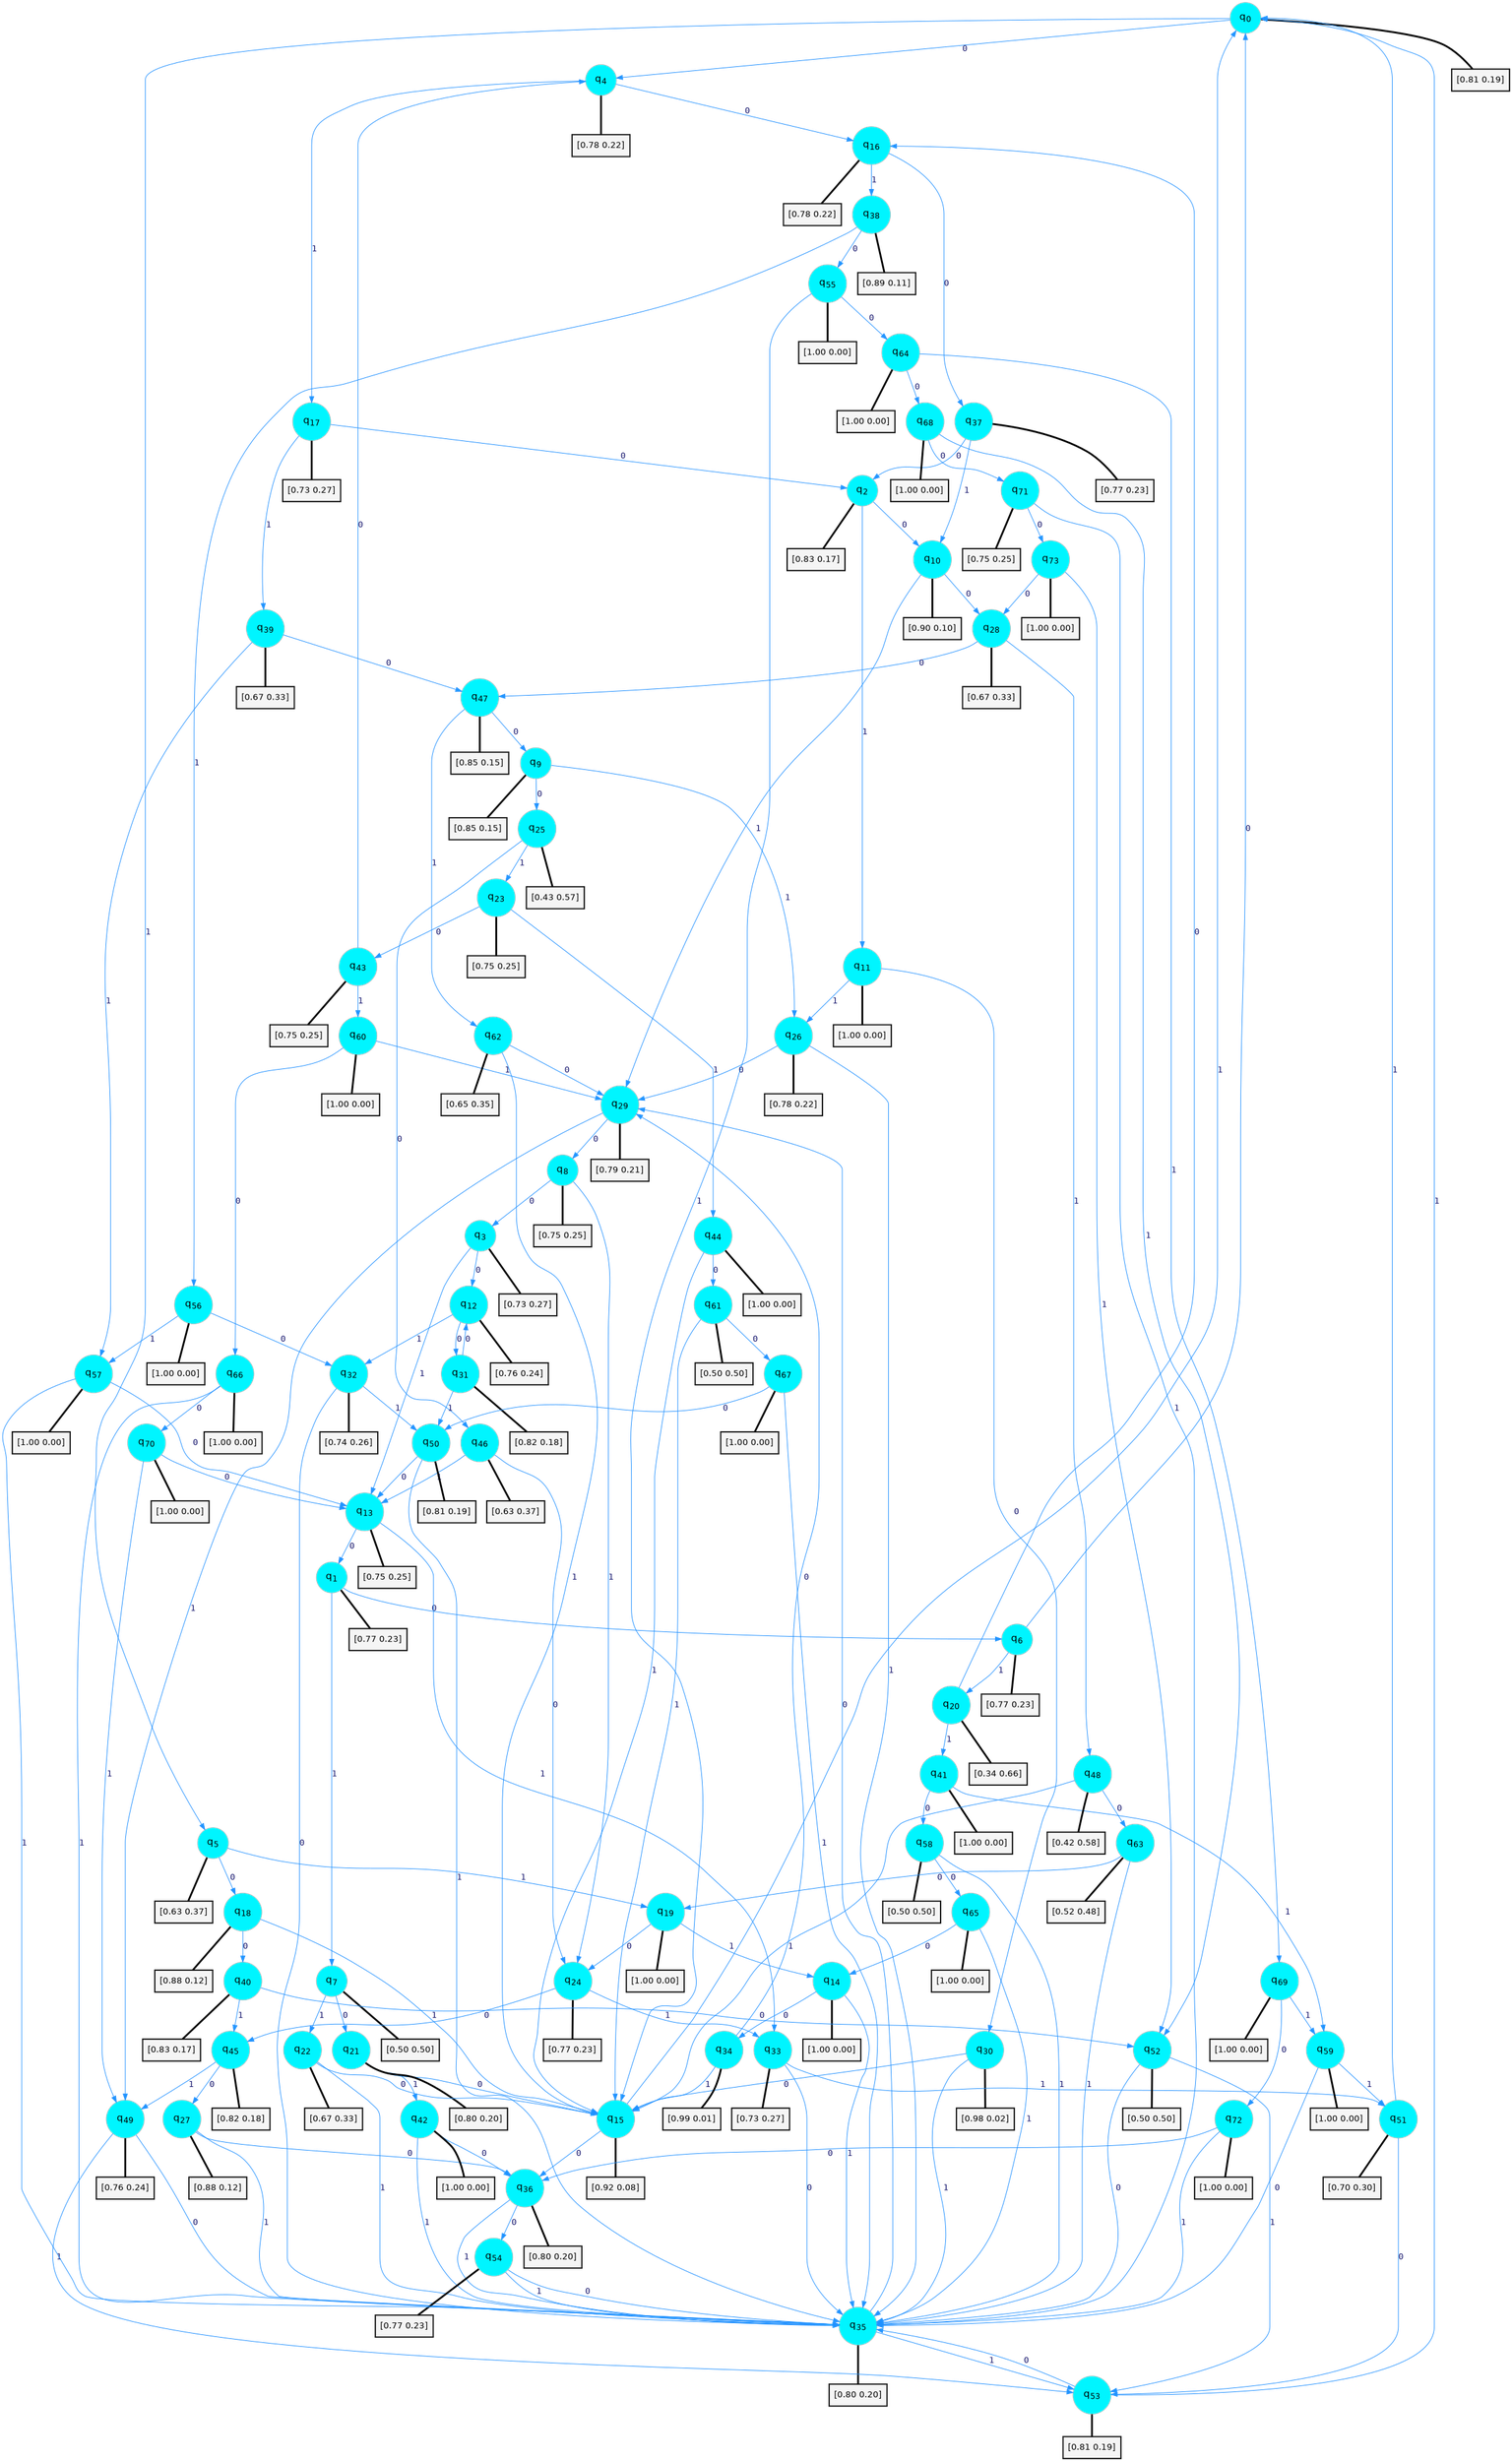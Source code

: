 digraph G {
graph [
bgcolor=transparent, dpi=300, rankdir=TD, size="40,25"];
node [
color=gray, fillcolor=turquoise1, fontcolor=black, fontname=Helvetica, fontsize=16, fontweight=bold, shape=circle, style=filled];
edge [
arrowsize=1, color=dodgerblue1, fontcolor=midnightblue, fontname=courier, fontweight=bold, penwidth=1, style=solid, weight=20];
0[label=<q<SUB>0</SUB>>];
1[label=<q<SUB>1</SUB>>];
2[label=<q<SUB>2</SUB>>];
3[label=<q<SUB>3</SUB>>];
4[label=<q<SUB>4</SUB>>];
5[label=<q<SUB>5</SUB>>];
6[label=<q<SUB>6</SUB>>];
7[label=<q<SUB>7</SUB>>];
8[label=<q<SUB>8</SUB>>];
9[label=<q<SUB>9</SUB>>];
10[label=<q<SUB>10</SUB>>];
11[label=<q<SUB>11</SUB>>];
12[label=<q<SUB>12</SUB>>];
13[label=<q<SUB>13</SUB>>];
14[label=<q<SUB>14</SUB>>];
15[label=<q<SUB>15</SUB>>];
16[label=<q<SUB>16</SUB>>];
17[label=<q<SUB>17</SUB>>];
18[label=<q<SUB>18</SUB>>];
19[label=<q<SUB>19</SUB>>];
20[label=<q<SUB>20</SUB>>];
21[label=<q<SUB>21</SUB>>];
22[label=<q<SUB>22</SUB>>];
23[label=<q<SUB>23</SUB>>];
24[label=<q<SUB>24</SUB>>];
25[label=<q<SUB>25</SUB>>];
26[label=<q<SUB>26</SUB>>];
27[label=<q<SUB>27</SUB>>];
28[label=<q<SUB>28</SUB>>];
29[label=<q<SUB>29</SUB>>];
30[label=<q<SUB>30</SUB>>];
31[label=<q<SUB>31</SUB>>];
32[label=<q<SUB>32</SUB>>];
33[label=<q<SUB>33</SUB>>];
34[label=<q<SUB>34</SUB>>];
35[label=<q<SUB>35</SUB>>];
36[label=<q<SUB>36</SUB>>];
37[label=<q<SUB>37</SUB>>];
38[label=<q<SUB>38</SUB>>];
39[label=<q<SUB>39</SUB>>];
40[label=<q<SUB>40</SUB>>];
41[label=<q<SUB>41</SUB>>];
42[label=<q<SUB>42</SUB>>];
43[label=<q<SUB>43</SUB>>];
44[label=<q<SUB>44</SUB>>];
45[label=<q<SUB>45</SUB>>];
46[label=<q<SUB>46</SUB>>];
47[label=<q<SUB>47</SUB>>];
48[label=<q<SUB>48</SUB>>];
49[label=<q<SUB>49</SUB>>];
50[label=<q<SUB>50</SUB>>];
51[label=<q<SUB>51</SUB>>];
52[label=<q<SUB>52</SUB>>];
53[label=<q<SUB>53</SUB>>];
54[label=<q<SUB>54</SUB>>];
55[label=<q<SUB>55</SUB>>];
56[label=<q<SUB>56</SUB>>];
57[label=<q<SUB>57</SUB>>];
58[label=<q<SUB>58</SUB>>];
59[label=<q<SUB>59</SUB>>];
60[label=<q<SUB>60</SUB>>];
61[label=<q<SUB>61</SUB>>];
62[label=<q<SUB>62</SUB>>];
63[label=<q<SUB>63</SUB>>];
64[label=<q<SUB>64</SUB>>];
65[label=<q<SUB>65</SUB>>];
66[label=<q<SUB>66</SUB>>];
67[label=<q<SUB>67</SUB>>];
68[label=<q<SUB>68</SUB>>];
69[label=<q<SUB>69</SUB>>];
70[label=<q<SUB>70</SUB>>];
71[label=<q<SUB>71</SUB>>];
72[label=<q<SUB>72</SUB>>];
73[label=<q<SUB>73</SUB>>];
74[label="[0.81 0.19]", shape=box,fontcolor=black, fontname=Helvetica, fontsize=14, penwidth=2, fillcolor=whitesmoke,color=black];
75[label="[0.77 0.23]", shape=box,fontcolor=black, fontname=Helvetica, fontsize=14, penwidth=2, fillcolor=whitesmoke,color=black];
76[label="[0.83 0.17]", shape=box,fontcolor=black, fontname=Helvetica, fontsize=14, penwidth=2, fillcolor=whitesmoke,color=black];
77[label="[0.73 0.27]", shape=box,fontcolor=black, fontname=Helvetica, fontsize=14, penwidth=2, fillcolor=whitesmoke,color=black];
78[label="[0.78 0.22]", shape=box,fontcolor=black, fontname=Helvetica, fontsize=14, penwidth=2, fillcolor=whitesmoke,color=black];
79[label="[0.63 0.37]", shape=box,fontcolor=black, fontname=Helvetica, fontsize=14, penwidth=2, fillcolor=whitesmoke,color=black];
80[label="[0.77 0.23]", shape=box,fontcolor=black, fontname=Helvetica, fontsize=14, penwidth=2, fillcolor=whitesmoke,color=black];
81[label="[0.50 0.50]", shape=box,fontcolor=black, fontname=Helvetica, fontsize=14, penwidth=2, fillcolor=whitesmoke,color=black];
82[label="[0.75 0.25]", shape=box,fontcolor=black, fontname=Helvetica, fontsize=14, penwidth=2, fillcolor=whitesmoke,color=black];
83[label="[0.85 0.15]", shape=box,fontcolor=black, fontname=Helvetica, fontsize=14, penwidth=2, fillcolor=whitesmoke,color=black];
84[label="[0.90 0.10]", shape=box,fontcolor=black, fontname=Helvetica, fontsize=14, penwidth=2, fillcolor=whitesmoke,color=black];
85[label="[1.00 0.00]", shape=box,fontcolor=black, fontname=Helvetica, fontsize=14, penwidth=2, fillcolor=whitesmoke,color=black];
86[label="[0.76 0.24]", shape=box,fontcolor=black, fontname=Helvetica, fontsize=14, penwidth=2, fillcolor=whitesmoke,color=black];
87[label="[0.75 0.25]", shape=box,fontcolor=black, fontname=Helvetica, fontsize=14, penwidth=2, fillcolor=whitesmoke,color=black];
88[label="[1.00 0.00]", shape=box,fontcolor=black, fontname=Helvetica, fontsize=14, penwidth=2, fillcolor=whitesmoke,color=black];
89[label="[0.92 0.08]", shape=box,fontcolor=black, fontname=Helvetica, fontsize=14, penwidth=2, fillcolor=whitesmoke,color=black];
90[label="[0.78 0.22]", shape=box,fontcolor=black, fontname=Helvetica, fontsize=14, penwidth=2, fillcolor=whitesmoke,color=black];
91[label="[0.73 0.27]", shape=box,fontcolor=black, fontname=Helvetica, fontsize=14, penwidth=2, fillcolor=whitesmoke,color=black];
92[label="[0.88 0.12]", shape=box,fontcolor=black, fontname=Helvetica, fontsize=14, penwidth=2, fillcolor=whitesmoke,color=black];
93[label="[1.00 0.00]", shape=box,fontcolor=black, fontname=Helvetica, fontsize=14, penwidth=2, fillcolor=whitesmoke,color=black];
94[label="[0.34 0.66]", shape=box,fontcolor=black, fontname=Helvetica, fontsize=14, penwidth=2, fillcolor=whitesmoke,color=black];
95[label="[0.80 0.20]", shape=box,fontcolor=black, fontname=Helvetica, fontsize=14, penwidth=2, fillcolor=whitesmoke,color=black];
96[label="[0.67 0.33]", shape=box,fontcolor=black, fontname=Helvetica, fontsize=14, penwidth=2, fillcolor=whitesmoke,color=black];
97[label="[0.75 0.25]", shape=box,fontcolor=black, fontname=Helvetica, fontsize=14, penwidth=2, fillcolor=whitesmoke,color=black];
98[label="[0.77 0.23]", shape=box,fontcolor=black, fontname=Helvetica, fontsize=14, penwidth=2, fillcolor=whitesmoke,color=black];
99[label="[0.43 0.57]", shape=box,fontcolor=black, fontname=Helvetica, fontsize=14, penwidth=2, fillcolor=whitesmoke,color=black];
100[label="[0.78 0.22]", shape=box,fontcolor=black, fontname=Helvetica, fontsize=14, penwidth=2, fillcolor=whitesmoke,color=black];
101[label="[0.88 0.12]", shape=box,fontcolor=black, fontname=Helvetica, fontsize=14, penwidth=2, fillcolor=whitesmoke,color=black];
102[label="[0.67 0.33]", shape=box,fontcolor=black, fontname=Helvetica, fontsize=14, penwidth=2, fillcolor=whitesmoke,color=black];
103[label="[0.79 0.21]", shape=box,fontcolor=black, fontname=Helvetica, fontsize=14, penwidth=2, fillcolor=whitesmoke,color=black];
104[label="[0.98 0.02]", shape=box,fontcolor=black, fontname=Helvetica, fontsize=14, penwidth=2, fillcolor=whitesmoke,color=black];
105[label="[0.82 0.18]", shape=box,fontcolor=black, fontname=Helvetica, fontsize=14, penwidth=2, fillcolor=whitesmoke,color=black];
106[label="[0.74 0.26]", shape=box,fontcolor=black, fontname=Helvetica, fontsize=14, penwidth=2, fillcolor=whitesmoke,color=black];
107[label="[0.73 0.27]", shape=box,fontcolor=black, fontname=Helvetica, fontsize=14, penwidth=2, fillcolor=whitesmoke,color=black];
108[label="[0.99 0.01]", shape=box,fontcolor=black, fontname=Helvetica, fontsize=14, penwidth=2, fillcolor=whitesmoke,color=black];
109[label="[0.80 0.20]", shape=box,fontcolor=black, fontname=Helvetica, fontsize=14, penwidth=2, fillcolor=whitesmoke,color=black];
110[label="[0.80 0.20]", shape=box,fontcolor=black, fontname=Helvetica, fontsize=14, penwidth=2, fillcolor=whitesmoke,color=black];
111[label="[0.77 0.23]", shape=box,fontcolor=black, fontname=Helvetica, fontsize=14, penwidth=2, fillcolor=whitesmoke,color=black];
112[label="[0.89 0.11]", shape=box,fontcolor=black, fontname=Helvetica, fontsize=14, penwidth=2, fillcolor=whitesmoke,color=black];
113[label="[0.67 0.33]", shape=box,fontcolor=black, fontname=Helvetica, fontsize=14, penwidth=2, fillcolor=whitesmoke,color=black];
114[label="[0.83 0.17]", shape=box,fontcolor=black, fontname=Helvetica, fontsize=14, penwidth=2, fillcolor=whitesmoke,color=black];
115[label="[1.00 0.00]", shape=box,fontcolor=black, fontname=Helvetica, fontsize=14, penwidth=2, fillcolor=whitesmoke,color=black];
116[label="[1.00 0.00]", shape=box,fontcolor=black, fontname=Helvetica, fontsize=14, penwidth=2, fillcolor=whitesmoke,color=black];
117[label="[0.75 0.25]", shape=box,fontcolor=black, fontname=Helvetica, fontsize=14, penwidth=2, fillcolor=whitesmoke,color=black];
118[label="[1.00 0.00]", shape=box,fontcolor=black, fontname=Helvetica, fontsize=14, penwidth=2, fillcolor=whitesmoke,color=black];
119[label="[0.82 0.18]", shape=box,fontcolor=black, fontname=Helvetica, fontsize=14, penwidth=2, fillcolor=whitesmoke,color=black];
120[label="[0.63 0.37]", shape=box,fontcolor=black, fontname=Helvetica, fontsize=14, penwidth=2, fillcolor=whitesmoke,color=black];
121[label="[0.85 0.15]", shape=box,fontcolor=black, fontname=Helvetica, fontsize=14, penwidth=2, fillcolor=whitesmoke,color=black];
122[label="[0.42 0.58]", shape=box,fontcolor=black, fontname=Helvetica, fontsize=14, penwidth=2, fillcolor=whitesmoke,color=black];
123[label="[0.76 0.24]", shape=box,fontcolor=black, fontname=Helvetica, fontsize=14, penwidth=2, fillcolor=whitesmoke,color=black];
124[label="[0.81 0.19]", shape=box,fontcolor=black, fontname=Helvetica, fontsize=14, penwidth=2, fillcolor=whitesmoke,color=black];
125[label="[0.70 0.30]", shape=box,fontcolor=black, fontname=Helvetica, fontsize=14, penwidth=2, fillcolor=whitesmoke,color=black];
126[label="[0.50 0.50]", shape=box,fontcolor=black, fontname=Helvetica, fontsize=14, penwidth=2, fillcolor=whitesmoke,color=black];
127[label="[0.81 0.19]", shape=box,fontcolor=black, fontname=Helvetica, fontsize=14, penwidth=2, fillcolor=whitesmoke,color=black];
128[label="[0.77 0.23]", shape=box,fontcolor=black, fontname=Helvetica, fontsize=14, penwidth=2, fillcolor=whitesmoke,color=black];
129[label="[1.00 0.00]", shape=box,fontcolor=black, fontname=Helvetica, fontsize=14, penwidth=2, fillcolor=whitesmoke,color=black];
130[label="[1.00 0.00]", shape=box,fontcolor=black, fontname=Helvetica, fontsize=14, penwidth=2, fillcolor=whitesmoke,color=black];
131[label="[1.00 0.00]", shape=box,fontcolor=black, fontname=Helvetica, fontsize=14, penwidth=2, fillcolor=whitesmoke,color=black];
132[label="[0.50 0.50]", shape=box,fontcolor=black, fontname=Helvetica, fontsize=14, penwidth=2, fillcolor=whitesmoke,color=black];
133[label="[1.00 0.00]", shape=box,fontcolor=black, fontname=Helvetica, fontsize=14, penwidth=2, fillcolor=whitesmoke,color=black];
134[label="[1.00 0.00]", shape=box,fontcolor=black, fontname=Helvetica, fontsize=14, penwidth=2, fillcolor=whitesmoke,color=black];
135[label="[0.50 0.50]", shape=box,fontcolor=black, fontname=Helvetica, fontsize=14, penwidth=2, fillcolor=whitesmoke,color=black];
136[label="[0.65 0.35]", shape=box,fontcolor=black, fontname=Helvetica, fontsize=14, penwidth=2, fillcolor=whitesmoke,color=black];
137[label="[0.52 0.48]", shape=box,fontcolor=black, fontname=Helvetica, fontsize=14, penwidth=2, fillcolor=whitesmoke,color=black];
138[label="[1.00 0.00]", shape=box,fontcolor=black, fontname=Helvetica, fontsize=14, penwidth=2, fillcolor=whitesmoke,color=black];
139[label="[1.00 0.00]", shape=box,fontcolor=black, fontname=Helvetica, fontsize=14, penwidth=2, fillcolor=whitesmoke,color=black];
140[label="[1.00 0.00]", shape=box,fontcolor=black, fontname=Helvetica, fontsize=14, penwidth=2, fillcolor=whitesmoke,color=black];
141[label="[1.00 0.00]", shape=box,fontcolor=black, fontname=Helvetica, fontsize=14, penwidth=2, fillcolor=whitesmoke,color=black];
142[label="[1.00 0.00]", shape=box,fontcolor=black, fontname=Helvetica, fontsize=14, penwidth=2, fillcolor=whitesmoke,color=black];
143[label="[1.00 0.00]", shape=box,fontcolor=black, fontname=Helvetica, fontsize=14, penwidth=2, fillcolor=whitesmoke,color=black];
144[label="[1.00 0.00]", shape=box,fontcolor=black, fontname=Helvetica, fontsize=14, penwidth=2, fillcolor=whitesmoke,color=black];
145[label="[0.75 0.25]", shape=box,fontcolor=black, fontname=Helvetica, fontsize=14, penwidth=2, fillcolor=whitesmoke,color=black];
146[label="[1.00 0.00]", shape=box,fontcolor=black, fontname=Helvetica, fontsize=14, penwidth=2, fillcolor=whitesmoke,color=black];
147[label="[1.00 0.00]", shape=box,fontcolor=black, fontname=Helvetica, fontsize=14, penwidth=2, fillcolor=whitesmoke,color=black];
0->4 [label=0];
0->5 [label=1];
0->74 [arrowhead=none, penwidth=3,color=black];
1->6 [label=0];
1->7 [label=1];
1->75 [arrowhead=none, penwidth=3,color=black];
2->10 [label=0];
2->11 [label=1];
2->76 [arrowhead=none, penwidth=3,color=black];
3->12 [label=0];
3->13 [label=1];
3->77 [arrowhead=none, penwidth=3,color=black];
4->16 [label=0];
4->17 [label=1];
4->78 [arrowhead=none, penwidth=3,color=black];
5->18 [label=0];
5->19 [label=1];
5->79 [arrowhead=none, penwidth=3,color=black];
6->0 [label=0];
6->20 [label=1];
6->80 [arrowhead=none, penwidth=3,color=black];
7->21 [label=0];
7->22 [label=1];
7->81 [arrowhead=none, penwidth=3,color=black];
8->3 [label=0];
8->24 [label=1];
8->82 [arrowhead=none, penwidth=3,color=black];
9->25 [label=0];
9->26 [label=1];
9->83 [arrowhead=none, penwidth=3,color=black];
10->28 [label=0];
10->29 [label=1];
10->84 [arrowhead=none, penwidth=3,color=black];
11->30 [label=0];
11->26 [label=1];
11->85 [arrowhead=none, penwidth=3,color=black];
12->31 [label=0];
12->32 [label=1];
12->86 [arrowhead=none, penwidth=3,color=black];
13->1 [label=0];
13->33 [label=1];
13->87 [arrowhead=none, penwidth=3,color=black];
14->34 [label=0];
14->35 [label=1];
14->88 [arrowhead=none, penwidth=3,color=black];
15->36 [label=0];
15->0 [label=1];
15->89 [arrowhead=none, penwidth=3,color=black];
16->37 [label=0];
16->38 [label=1];
16->90 [arrowhead=none, penwidth=3,color=black];
17->2 [label=0];
17->39 [label=1];
17->91 [arrowhead=none, penwidth=3,color=black];
18->40 [label=0];
18->15 [label=1];
18->92 [arrowhead=none, penwidth=3,color=black];
19->24 [label=0];
19->14 [label=1];
19->93 [arrowhead=none, penwidth=3,color=black];
20->16 [label=0];
20->41 [label=1];
20->94 [arrowhead=none, penwidth=3,color=black];
21->15 [label=0];
21->42 [label=1];
21->95 [arrowhead=none, penwidth=3,color=black];
22->15 [label=0];
22->35 [label=1];
22->96 [arrowhead=none, penwidth=3,color=black];
23->43 [label=0];
23->44 [label=1];
23->97 [arrowhead=none, penwidth=3,color=black];
24->45 [label=0];
24->33 [label=1];
24->98 [arrowhead=none, penwidth=3,color=black];
25->46 [label=0];
25->23 [label=1];
25->99 [arrowhead=none, penwidth=3,color=black];
26->29 [label=0];
26->35 [label=1];
26->100 [arrowhead=none, penwidth=3,color=black];
27->36 [label=0];
27->35 [label=1];
27->101 [arrowhead=none, penwidth=3,color=black];
28->47 [label=0];
28->48 [label=1];
28->102 [arrowhead=none, penwidth=3,color=black];
29->8 [label=0];
29->49 [label=1];
29->103 [arrowhead=none, penwidth=3,color=black];
30->15 [label=0];
30->35 [label=1];
30->104 [arrowhead=none, penwidth=3,color=black];
31->12 [label=0];
31->50 [label=1];
31->105 [arrowhead=none, penwidth=3,color=black];
32->35 [label=0];
32->50 [label=1];
32->106 [arrowhead=none, penwidth=3,color=black];
33->35 [label=0];
33->51 [label=1];
33->107 [arrowhead=none, penwidth=3,color=black];
34->29 [label=0];
34->15 [label=1];
34->108 [arrowhead=none, penwidth=3,color=black];
35->29 [label=0];
35->53 [label=1];
35->109 [arrowhead=none, penwidth=3,color=black];
36->54 [label=0];
36->35 [label=1];
36->110 [arrowhead=none, penwidth=3,color=black];
37->2 [label=0];
37->10 [label=1];
37->111 [arrowhead=none, penwidth=3,color=black];
38->55 [label=0];
38->56 [label=1];
38->112 [arrowhead=none, penwidth=3,color=black];
39->47 [label=0];
39->57 [label=1];
39->113 [arrowhead=none, penwidth=3,color=black];
40->52 [label=0];
40->45 [label=1];
40->114 [arrowhead=none, penwidth=3,color=black];
41->58 [label=0];
41->59 [label=1];
41->115 [arrowhead=none, penwidth=3,color=black];
42->36 [label=0];
42->35 [label=1];
42->116 [arrowhead=none, penwidth=3,color=black];
43->4 [label=0];
43->60 [label=1];
43->117 [arrowhead=none, penwidth=3,color=black];
44->61 [label=0];
44->15 [label=1];
44->118 [arrowhead=none, penwidth=3,color=black];
45->27 [label=0];
45->49 [label=1];
45->119 [arrowhead=none, penwidth=3,color=black];
46->24 [label=0];
46->13 [label=1];
46->120 [arrowhead=none, penwidth=3,color=black];
47->9 [label=0];
47->62 [label=1];
47->121 [arrowhead=none, penwidth=3,color=black];
48->63 [label=0];
48->15 [label=1];
48->122 [arrowhead=none, penwidth=3,color=black];
49->35 [label=0];
49->53 [label=1];
49->123 [arrowhead=none, penwidth=3,color=black];
50->13 [label=0];
50->35 [label=1];
50->124 [arrowhead=none, penwidth=3,color=black];
51->53 [label=0];
51->0 [label=1];
51->125 [arrowhead=none, penwidth=3,color=black];
52->35 [label=0];
52->53 [label=1];
52->126 [arrowhead=none, penwidth=3,color=black];
53->35 [label=0];
53->0 [label=1];
53->127 [arrowhead=none, penwidth=3,color=black];
54->35 [label=0];
54->35 [label=1];
54->128 [arrowhead=none, penwidth=3,color=black];
55->64 [label=0];
55->15 [label=1];
55->129 [arrowhead=none, penwidth=3,color=black];
56->32 [label=0];
56->57 [label=1];
56->130 [arrowhead=none, penwidth=3,color=black];
57->13 [label=0];
57->35 [label=1];
57->131 [arrowhead=none, penwidth=3,color=black];
58->65 [label=0];
58->35 [label=1];
58->132 [arrowhead=none, penwidth=3,color=black];
59->35 [label=0];
59->51 [label=1];
59->133 [arrowhead=none, penwidth=3,color=black];
60->66 [label=0];
60->29 [label=1];
60->134 [arrowhead=none, penwidth=3,color=black];
61->67 [label=0];
61->15 [label=1];
61->135 [arrowhead=none, penwidth=3,color=black];
62->29 [label=0];
62->15 [label=1];
62->136 [arrowhead=none, penwidth=3,color=black];
63->19 [label=0];
63->35 [label=1];
63->137 [arrowhead=none, penwidth=3,color=black];
64->68 [label=0];
64->69 [label=1];
64->138 [arrowhead=none, penwidth=3,color=black];
65->14 [label=0];
65->35 [label=1];
65->139 [arrowhead=none, penwidth=3,color=black];
66->70 [label=0];
66->35 [label=1];
66->140 [arrowhead=none, penwidth=3,color=black];
67->50 [label=0];
67->35 [label=1];
67->141 [arrowhead=none, penwidth=3,color=black];
68->71 [label=0];
68->52 [label=1];
68->142 [arrowhead=none, penwidth=3,color=black];
69->72 [label=0];
69->59 [label=1];
69->143 [arrowhead=none, penwidth=3,color=black];
70->13 [label=0];
70->49 [label=1];
70->144 [arrowhead=none, penwidth=3,color=black];
71->73 [label=0];
71->35 [label=1];
71->145 [arrowhead=none, penwidth=3,color=black];
72->36 [label=0];
72->35 [label=1];
72->146 [arrowhead=none, penwidth=3,color=black];
73->28 [label=0];
73->52 [label=1];
73->147 [arrowhead=none, penwidth=3,color=black];
}
